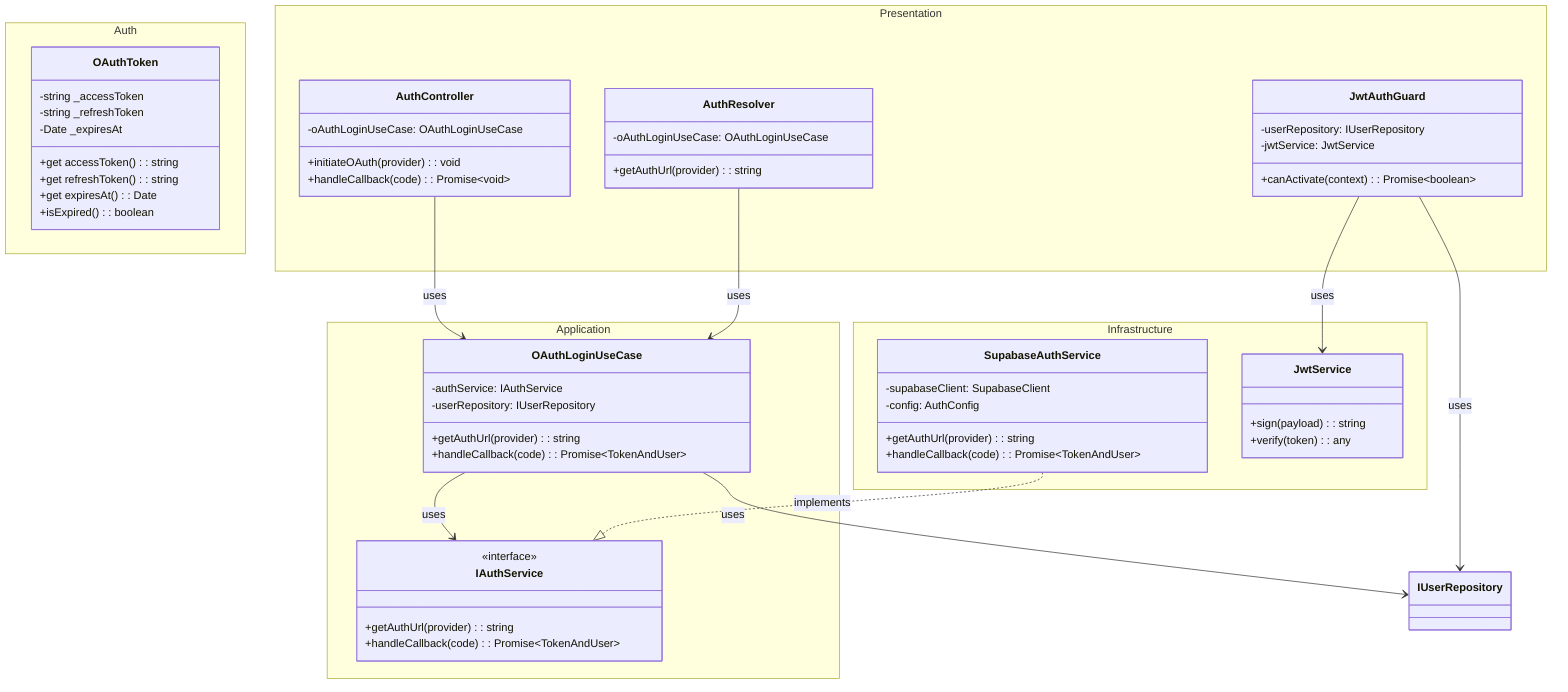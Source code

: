 classDiagram
    %% Auth Domain
    namespace Auth {
        class OAuthToken {
            -string _accessToken
            -string _refreshToken
            -Date _expiresAt
            +get accessToken(): string
            +get refreshToken(): string
            +get expiresAt(): Date
            +isExpired(): boolean
        }
    }

    %% Auth Application
    namespace Application {
        class OAuthLoginUseCase {
            -authService: IAuthService
            -userRepository: IUserRepository
            +getAuthUrl(provider): string
            +handleCallback(code): Promise~TokenAndUser~
        }
        
        class IAuthService {
            <<interface>>
            +getAuthUrl(provider): string
            +handleCallback(code): Promise~TokenAndUser~
        }
    }
    
    %% Auth Infrastructure
    namespace Infrastructure {
        class SupabaseAuthService {
            -supabaseClient: SupabaseClient
            -config: AuthConfig
            +getAuthUrl(provider): string
            +handleCallback(code): Promise~TokenAndUser~
        }
        
        class JwtService {
            +sign(payload): string
            +verify(token): any
        }
    }
    
    %% Auth Presentation
    namespace Presentation {
        class AuthController {
            -oAuthLoginUseCase: OAuthLoginUseCase
            +initiateOAuth(provider): void
            +handleCallback(code): Promise~void~
        }
        
        class AuthResolver {
            -oAuthLoginUseCase: OAuthLoginUseCase
            +getAuthUrl(provider): string
        }
        
        class JwtAuthGuard {
            -userRepository: IUserRepository
            -jwtService: JwtService
            +canActivate(context): Promise~boolean~
        }
    }
    
    %% Relationships
    OAuthLoginUseCase --> IAuthService : uses
    OAuthLoginUseCase --> IUserRepository : uses
    SupabaseAuthService ..|> IAuthService : implements
    AuthController --> OAuthLoginUseCase : uses
    AuthResolver --> OAuthLoginUseCase : uses
    JwtAuthGuard --> IUserRepository : uses
    JwtAuthGuard --> JwtService : uses